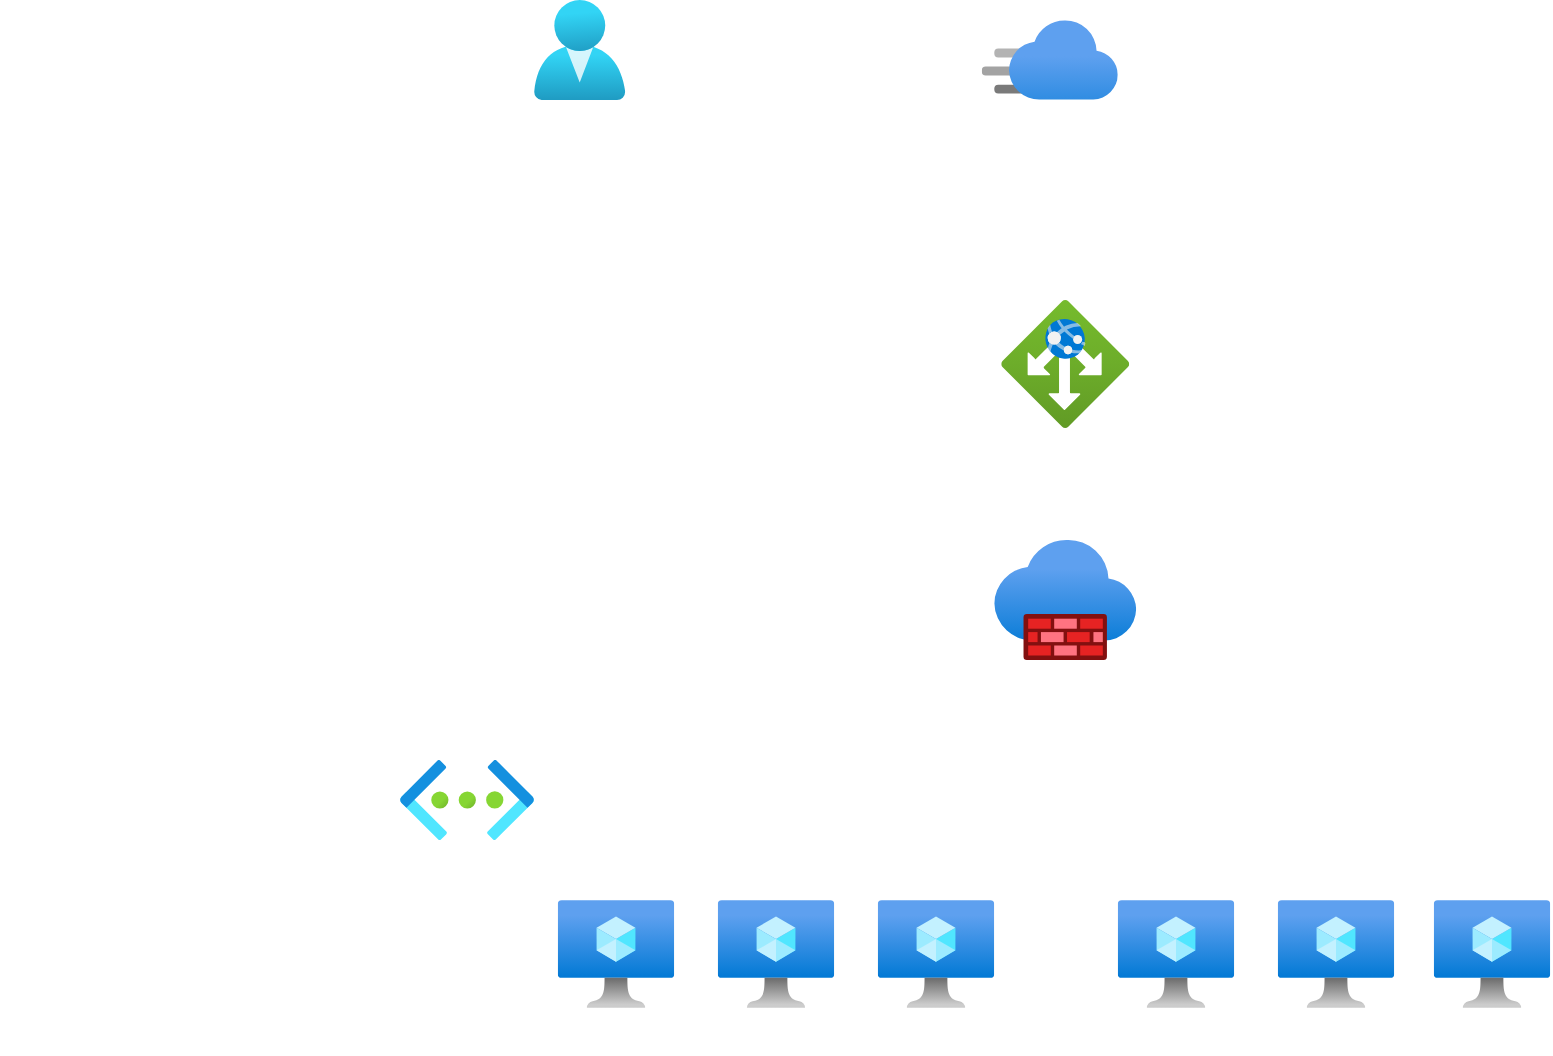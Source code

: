 <mxfile version="20.8.15" type="github"><diagram name="第 1 页" id="Q7-x0LTe5aBduKbTSR_T"><mxGraphModel dx="1434" dy="802" grid="1" gridSize="10" guides="1" tooltips="1" connect="1" arrows="1" fold="1" page="1" pageScale="1" pageWidth="1654" pageHeight="2336" math="0" shadow="0"><root><mxCell id="0"/><mxCell id="1" parent="0"/><mxCell id="4oe8U12UyF-5CwZn49ZE-1" value="&lt;div data-t=&quot;flow&quot;&gt; &lt;/div&gt;" style="text;whiteSpace=wrap;html=1;" vertex="1" parent="1"><mxGeometry x="290" y="330" width="30" height="20" as="geometry"/></mxCell><mxCell id="4oe8U12UyF-5CwZn49ZE-2" value="&lt;div data-t=&quot;flow&quot;&gt; &lt;/div&gt;" style="text;whiteSpace=wrap;html=1;" vertex="1" parent="1"><mxGeometry x="440" y="200" width="30" height="20" as="geometry"/></mxCell><mxCell id="4oe8U12UyF-5CwZn49ZE-6" value="&lt;span style=&quot;color: rgb(50, 50, 50); font-family: 微软雅黑; font-size: 13px;&quot;&gt;&lt;br&gt;&lt;/span&gt;" style="aspect=fixed;html=1;points=[];align=center;image;fontSize=12;image=img/lib/azure2/compute/Virtual_Machine.svg;" vertex="1" parent="1"><mxGeometry x="568.89" y="600" width="58.22" height="54" as="geometry"/></mxCell><mxCell id="qjz_k8wNL1rvIrUkxEIs-1" value="" style="aspect=fixed;html=1;points=[];align=center;image;fontSize=12;image=img/lib/azure2/compute/Virtual_Machine.svg;" vertex="1" parent="1"><mxGeometry x="928.89" y="600" width="58.22" height="54" as="geometry"/></mxCell><mxCell id="qjz_k8wNL1rvIrUkxEIs-2" value="" style="aspect=fixed;html=1;points=[];align=center;image;fontSize=12;image=img/lib/azure2/compute/Virtual_Machine.svg;" vertex="1" parent="1"><mxGeometry x="848.89" y="600" width="58.22" height="54" as="geometry"/></mxCell><mxCell id="qjz_k8wNL1rvIrUkxEIs-3" value="" style="aspect=fixed;html=1;points=[];align=center;image;fontSize=12;image=img/lib/azure2/compute/Virtual_Machine.svg;" vertex="1" parent="1"><mxGeometry x="648.89" y="600" width="58.22" height="54" as="geometry"/></mxCell><mxCell id="qjz_k8wNL1rvIrUkxEIs-4" value="" style="aspect=fixed;html=1;points=[];align=center;image;fontSize=12;image=img/lib/azure2/compute/Virtual_Machine.svg;" vertex="1" parent="1"><mxGeometry x="728.89" y="600" width="58.22" height="54" as="geometry"/></mxCell><mxCell id="qjz_k8wNL1rvIrUkxEIs-5" value="" style="aspect=fixed;html=1;points=[];align=center;image;fontSize=12;image=img/lib/azure2/compute/Virtual_Machine.svg;" vertex="1" parent="1"><mxGeometry x="1006.89" y="600" width="58.22" height="54" as="geometry"/></mxCell><mxCell id="qjz_k8wNL1rvIrUkxEIs-6" value="" style="aspect=fixed;html=1;points=[];align=center;image;fontSize=12;image=img/lib/azure2/networking/Virtual_Networks.svg;" vertex="1" parent="1"><mxGeometry x="490" y="530" width="67" height="40" as="geometry"/></mxCell><mxCell id="qjz_k8wNL1rvIrUkxEIs-8" value="" style="aspect=fixed;html=1;points=[];align=center;image;fontSize=12;image=img/lib/azure2/networking/Application_Gateways.svg;" vertex="1" parent="1"><mxGeometry x="790.61" y="300" width="64" height="64" as="geometry"/></mxCell><mxCell id="qjz_k8wNL1rvIrUkxEIs-11" value="" style="aspect=fixed;html=1;points=[];align=center;image;fontSize=12;image=img/lib/azure2/networking/Firewalls.svg;" vertex="1" parent="1"><mxGeometry x="787.11" y="420" width="71" height="60" as="geometry"/></mxCell><mxCell id="qjz_k8wNL1rvIrUkxEIs-12" value="" style="aspect=fixed;html=1;points=[];align=center;image;fontSize=12;image=img/lib/azure2/identity/Users.svg;" vertex="1" parent="1"><mxGeometry x="557" y="150" width="45.71" height="50" as="geometry"/></mxCell><mxCell id="qjz_k8wNL1rvIrUkxEIs-13" value="" style="aspect=fixed;html=1;points=[];align=center;image;fontSize=12;image=img/lib/azure2/networking/CDN_Profiles.svg;" vertex="1" parent="1"><mxGeometry x="780.89" y="160" width="68" height="40" as="geometry"/></mxCell></root></mxGraphModel></diagram></mxfile>